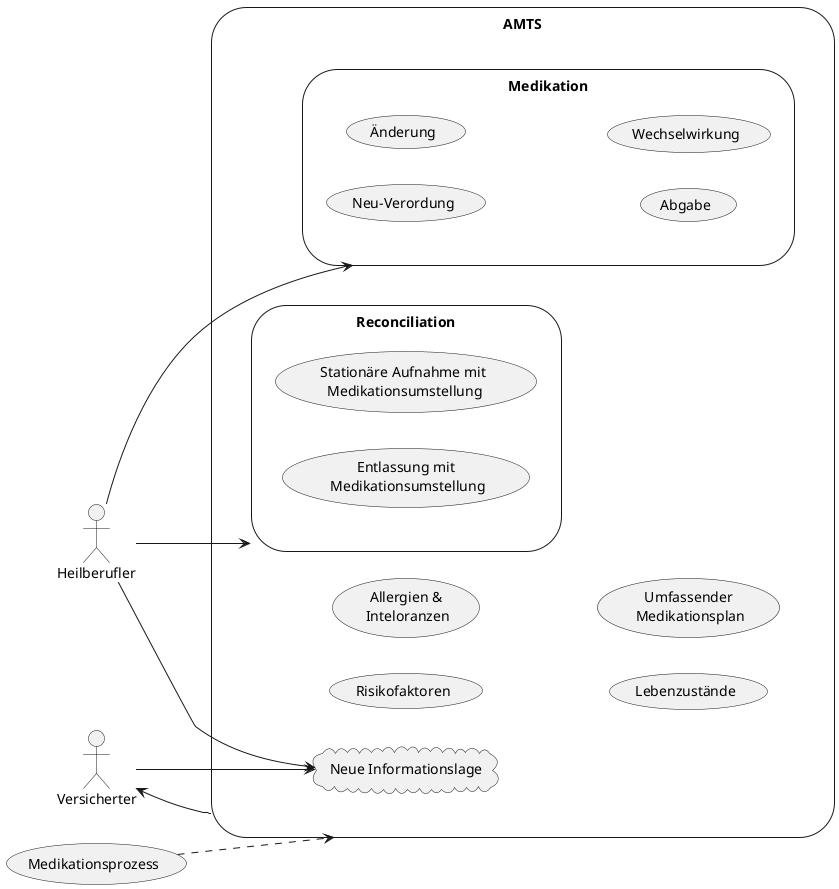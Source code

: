 '@startuml dummy
'usecase Medikation as "
'    = Medikation
'    
'    ___
'    Some text
'    === Neu-Verordnung
'    Other text
'    === Anpassung
'    Information
'    === Abgabe
'"
'@enduml

@startuml amts_usecases
left to right direction
skinparam packageStyle storage
actor :Heilberufler:
actor Versicherter
storage (AMTS) {
    storage (Medikation){
        (Neu-Verordung)
        (Änderung)
        (Abgabe)
        (Wechselwirkung)
    }
    storage (Reconciliation){
        (Stationäre Aufnahme mit\n Medikationsumstellung)
        (Entlassung mit\n Medikationsumstellung)
    }
    (Risikofaktoren)
    (Allergien &\n Inteloranzen)
    (Lebenzustände)
    (Umfassender\n Medikationsplan)
    cloud "Neue Informationslage" as cl1 {
    }
}
'AMTS --> Versicherter
'(Medikation) --> Versicherter
(Medikationsprozess) ..> (AMTS) 
Heilberufler --> Medikation
Heilberufler -> Reconciliation
Heilberufler --> cl1
'Versicherter <-- Medikation
Versicherter <-- AMTS
Versicherter --> cl1
'Medikation --> Versicherter
'AMTS --> Versicherter
'cl1 <-- Versicherter 
@enduml